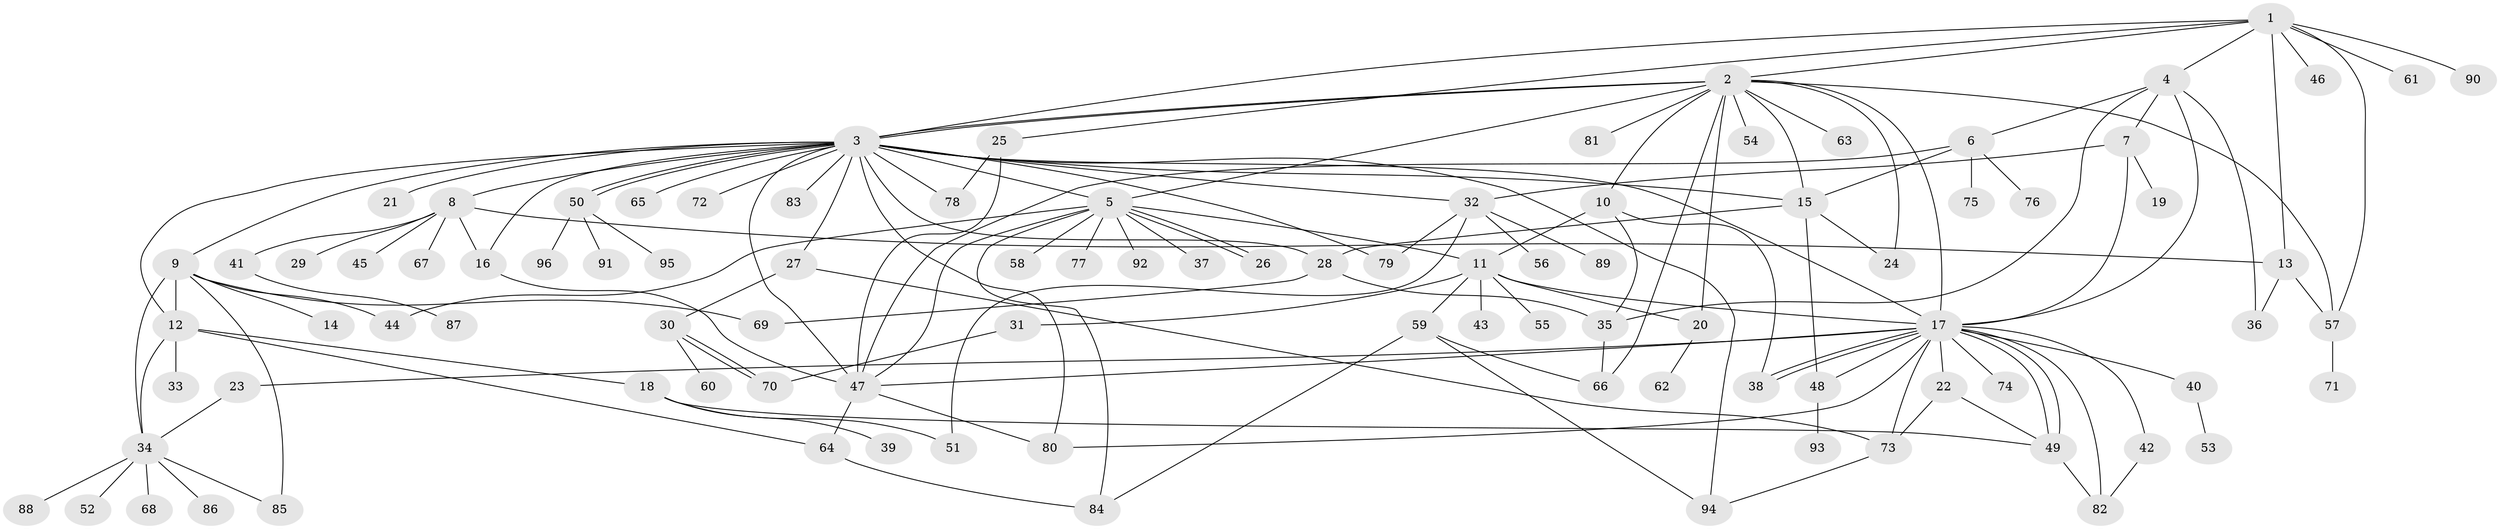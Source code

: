 // Generated by graph-tools (version 1.1) at 2025/11/02/27/25 16:11:09]
// undirected, 96 vertices, 153 edges
graph export_dot {
graph [start="1"]
  node [color=gray90,style=filled];
  1;
  2;
  3;
  4;
  5;
  6;
  7;
  8;
  9;
  10;
  11;
  12;
  13;
  14;
  15;
  16;
  17;
  18;
  19;
  20;
  21;
  22;
  23;
  24;
  25;
  26;
  27;
  28;
  29;
  30;
  31;
  32;
  33;
  34;
  35;
  36;
  37;
  38;
  39;
  40;
  41;
  42;
  43;
  44;
  45;
  46;
  47;
  48;
  49;
  50;
  51;
  52;
  53;
  54;
  55;
  56;
  57;
  58;
  59;
  60;
  61;
  62;
  63;
  64;
  65;
  66;
  67;
  68;
  69;
  70;
  71;
  72;
  73;
  74;
  75;
  76;
  77;
  78;
  79;
  80;
  81;
  82;
  83;
  84;
  85;
  86;
  87;
  88;
  89;
  90;
  91;
  92;
  93;
  94;
  95;
  96;
  1 -- 2;
  1 -- 3;
  1 -- 4;
  1 -- 13;
  1 -- 25;
  1 -- 46;
  1 -- 57;
  1 -- 61;
  1 -- 90;
  2 -- 3;
  2 -- 3;
  2 -- 5;
  2 -- 10;
  2 -- 15;
  2 -- 17;
  2 -- 20;
  2 -- 24;
  2 -- 54;
  2 -- 57;
  2 -- 63;
  2 -- 66;
  2 -- 81;
  3 -- 5;
  3 -- 8;
  3 -- 9;
  3 -- 12;
  3 -- 15;
  3 -- 16;
  3 -- 17;
  3 -- 21;
  3 -- 27;
  3 -- 28;
  3 -- 32;
  3 -- 47;
  3 -- 50;
  3 -- 50;
  3 -- 65;
  3 -- 72;
  3 -- 78;
  3 -- 79;
  3 -- 80;
  3 -- 83;
  3 -- 94;
  4 -- 6;
  4 -- 7;
  4 -- 17;
  4 -- 35;
  4 -- 36;
  5 -- 11;
  5 -- 26;
  5 -- 26;
  5 -- 37;
  5 -- 44;
  5 -- 47;
  5 -- 58;
  5 -- 77;
  5 -- 84;
  5 -- 92;
  6 -- 15;
  6 -- 47;
  6 -- 75;
  6 -- 76;
  7 -- 17;
  7 -- 19;
  7 -- 32;
  8 -- 13;
  8 -- 16;
  8 -- 29;
  8 -- 41;
  8 -- 45;
  8 -- 67;
  9 -- 12;
  9 -- 14;
  9 -- 34;
  9 -- 44;
  9 -- 69;
  9 -- 85;
  10 -- 11;
  10 -- 35;
  10 -- 38;
  11 -- 17;
  11 -- 20;
  11 -- 31;
  11 -- 43;
  11 -- 55;
  11 -- 59;
  12 -- 18;
  12 -- 33;
  12 -- 34;
  12 -- 64;
  13 -- 36;
  13 -- 57;
  15 -- 24;
  15 -- 28;
  15 -- 48;
  16 -- 47;
  17 -- 22;
  17 -- 23;
  17 -- 38;
  17 -- 38;
  17 -- 40;
  17 -- 42;
  17 -- 47;
  17 -- 48;
  17 -- 49;
  17 -- 49;
  17 -- 73;
  17 -- 74;
  17 -- 80;
  17 -- 82;
  18 -- 39;
  18 -- 49;
  18 -- 51;
  20 -- 62;
  22 -- 49;
  22 -- 73;
  23 -- 34;
  25 -- 47;
  25 -- 78;
  27 -- 30;
  27 -- 73;
  28 -- 35;
  28 -- 69;
  30 -- 60;
  30 -- 70;
  30 -- 70;
  31 -- 70;
  32 -- 51;
  32 -- 56;
  32 -- 79;
  32 -- 89;
  34 -- 52;
  34 -- 68;
  34 -- 85;
  34 -- 86;
  34 -- 88;
  35 -- 66;
  40 -- 53;
  41 -- 87;
  42 -- 82;
  47 -- 64;
  47 -- 80;
  48 -- 93;
  49 -- 82;
  50 -- 91;
  50 -- 95;
  50 -- 96;
  57 -- 71;
  59 -- 66;
  59 -- 84;
  59 -- 94;
  64 -- 84;
  73 -- 94;
}
